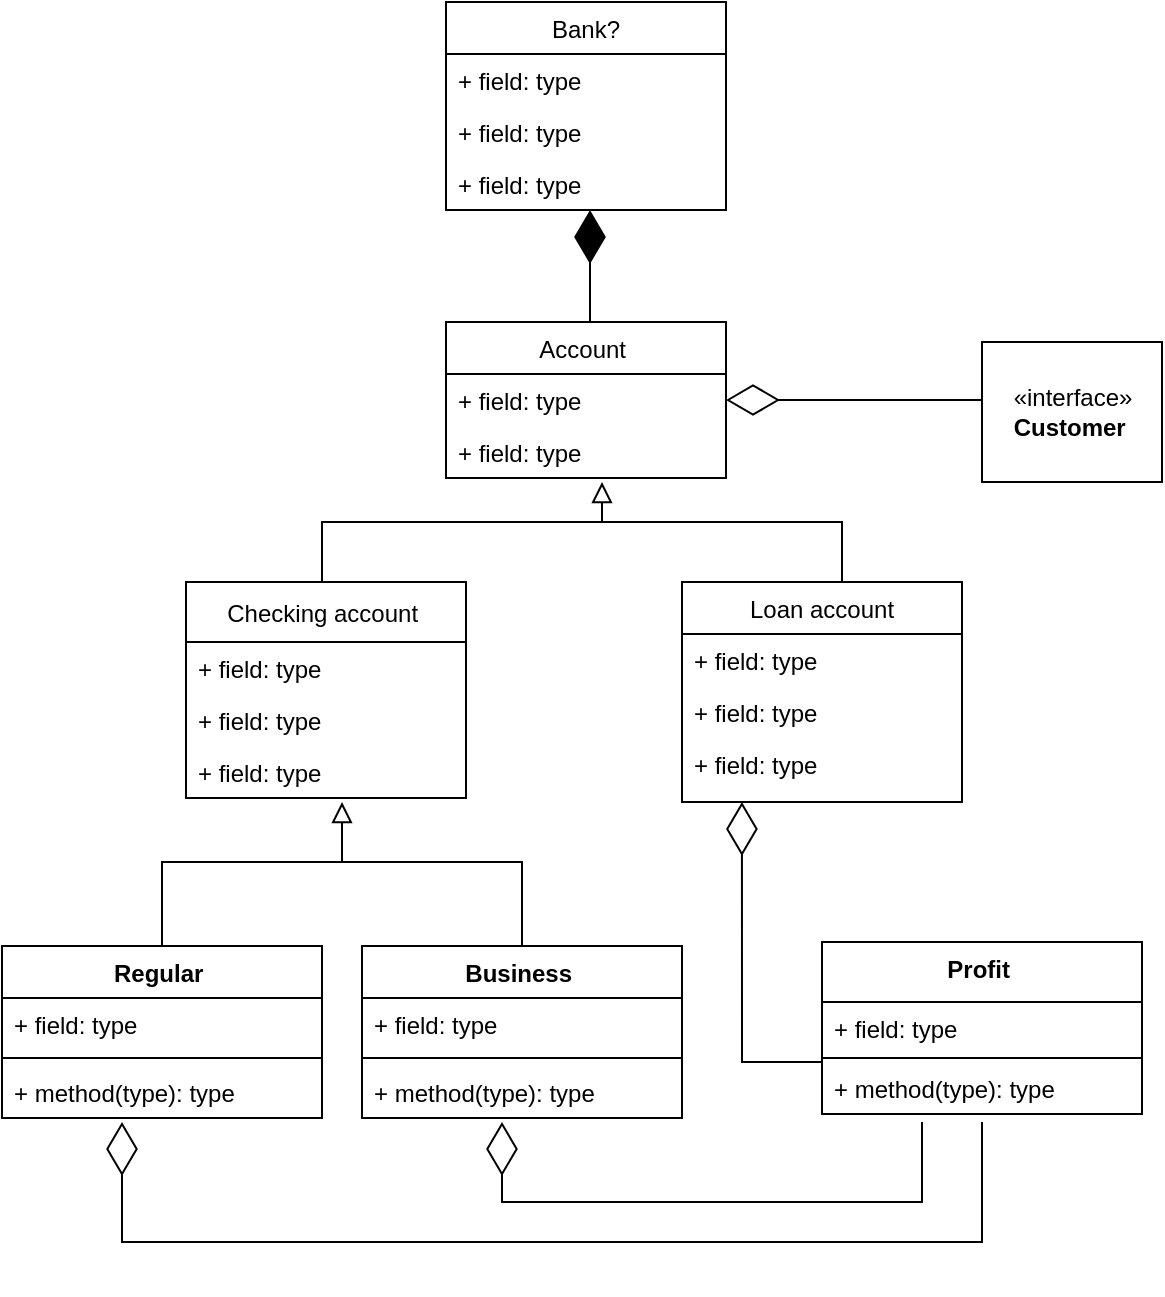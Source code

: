 <mxfile version="20.6.2" type="github"><diagram id="BQvr4F_fq-SrewPqAAn4" name="Page-1"><mxGraphModel dx="738" dy="659" grid="1" gridSize="10" guides="1" tooltips="1" connect="1" arrows="1" fold="1" page="1" pageScale="1" pageWidth="827" pageHeight="1169" math="0" shadow="0"><root><mxCell id="0"/><mxCell id="1" parent="0"/><mxCell id="8RC-pZGrrRI22A4Q_wSU-113" value="" style="endArrow=none;html=1;rounded=0;exitX=0.5;exitY=0;exitDx=0;exitDy=0;entryX=0.5;entryY=0;entryDx=0;entryDy=0;" edge="1" parent="1" source="8RC-pZGrrRI22A4Q_wSU-45" target="8RC-pZGrrRI22A4Q_wSU-49"><mxGeometry width="50" height="50" relative="1" as="geometry"><mxPoint x="320" y="460" as="sourcePoint"/><mxPoint x="370" y="410" as="targetPoint"/><Array as="points"><mxPoint x="200" y="510"/><mxPoint x="380" y="510"/></Array></mxGeometry></mxCell><mxCell id="8RC-pZGrrRI22A4Q_wSU-31" value="Account " style="swimlane;fontStyle=0;childLayout=stackLayout;horizontal=1;startSize=26;fillColor=none;horizontalStack=0;resizeParent=1;resizeParentMax=0;resizeLast=0;collapsible=1;marginBottom=0;" vertex="1" parent="1"><mxGeometry x="342" y="240" width="140" height="78" as="geometry"><mxRectangle x="290" y="880" width="100" height="80" as="alternateBounds"/></mxGeometry></mxCell><mxCell id="8RC-pZGrrRI22A4Q_wSU-32" value="+ field: type" style="text;strokeColor=none;fillColor=none;align=left;verticalAlign=top;spacingLeft=4;spacingRight=4;overflow=hidden;rotatable=0;points=[[0,0.5],[1,0.5]];portConstraint=eastwest;" vertex="1" parent="8RC-pZGrrRI22A4Q_wSU-31"><mxGeometry y="26" width="140" height="26" as="geometry"/></mxCell><mxCell id="8RC-pZGrrRI22A4Q_wSU-34" value="+ field: type" style="text;strokeColor=none;fillColor=none;align=left;verticalAlign=top;spacingLeft=4;spacingRight=4;overflow=hidden;rotatable=0;points=[[0,0.5],[1,0.5]];portConstraint=eastwest;" vertex="1" parent="8RC-pZGrrRI22A4Q_wSU-31"><mxGeometry y="52" width="140" height="26" as="geometry"/></mxCell><mxCell id="8RC-pZGrrRI22A4Q_wSU-35" value="«interface»&lt;br&gt;&lt;b&gt;Customer&amp;nbsp;&lt;/b&gt;" style="html=1;" vertex="1" parent="1"><mxGeometry x="610" y="250" width="90" height="70" as="geometry"/></mxCell><mxCell id="8RC-pZGrrRI22A4Q_wSU-37" value="Checking account " style="swimlane;fontStyle=0;childLayout=stackLayout;horizontal=1;startSize=30;fillColor=none;horizontalStack=0;resizeParent=1;resizeParentMax=0;resizeLast=0;collapsible=1;marginBottom=0;" vertex="1" parent="1"><mxGeometry x="212" y="370" width="140" height="108" as="geometry"/></mxCell><mxCell id="8RC-pZGrrRI22A4Q_wSU-38" value="+ field: type" style="text;strokeColor=none;fillColor=none;align=left;verticalAlign=top;spacingLeft=4;spacingRight=4;overflow=hidden;rotatable=0;points=[[0,0.5],[1,0.5]];portConstraint=eastwest;" vertex="1" parent="8RC-pZGrrRI22A4Q_wSU-37"><mxGeometry y="30" width="140" height="26" as="geometry"/></mxCell><mxCell id="8RC-pZGrrRI22A4Q_wSU-39" value="+ field: type" style="text;strokeColor=none;fillColor=none;align=left;verticalAlign=top;spacingLeft=4;spacingRight=4;overflow=hidden;rotatable=0;points=[[0,0.5],[1,0.5]];portConstraint=eastwest;" vertex="1" parent="8RC-pZGrrRI22A4Q_wSU-37"><mxGeometry y="56" width="140" height="26" as="geometry"/></mxCell><mxCell id="8RC-pZGrrRI22A4Q_wSU-40" value="+ field: type" style="text;strokeColor=none;fillColor=none;align=left;verticalAlign=top;spacingLeft=4;spacingRight=4;overflow=hidden;rotatable=0;points=[[0,0.5],[1,0.5]];portConstraint=eastwest;" vertex="1" parent="8RC-pZGrrRI22A4Q_wSU-37"><mxGeometry y="82" width="140" height="26" as="geometry"/></mxCell><mxCell id="8RC-pZGrrRI22A4Q_wSU-41" value="Loan account" style="swimlane;fontStyle=0;childLayout=stackLayout;horizontal=1;startSize=26;fillColor=none;horizontalStack=0;resizeParent=1;resizeParentMax=0;resizeLast=0;collapsible=1;marginBottom=0;" vertex="1" parent="1"><mxGeometry x="460" y="370" width="140" height="110" as="geometry"/></mxCell><mxCell id="8RC-pZGrrRI22A4Q_wSU-43" value="+ field: type" style="text;strokeColor=none;fillColor=none;align=left;verticalAlign=top;spacingLeft=4;spacingRight=4;overflow=hidden;rotatable=0;points=[[0,0.5],[1,0.5]];portConstraint=eastwest;" vertex="1" parent="8RC-pZGrrRI22A4Q_wSU-41"><mxGeometry y="26" width="140" height="26" as="geometry"/></mxCell><mxCell id="8RC-pZGrrRI22A4Q_wSU-42" value="+ field: type" style="text;strokeColor=none;fillColor=none;align=left;verticalAlign=top;spacingLeft=4;spacingRight=4;overflow=hidden;rotatable=0;points=[[0,0.5],[1,0.5]];portConstraint=eastwest;" vertex="1" parent="8RC-pZGrrRI22A4Q_wSU-41"><mxGeometry y="52" width="140" height="26" as="geometry"/></mxCell><mxCell id="8RC-pZGrrRI22A4Q_wSU-44" value="+ field: type" style="text;strokeColor=none;fillColor=none;align=left;verticalAlign=top;spacingLeft=4;spacingRight=4;overflow=hidden;rotatable=0;points=[[0,0.5],[1,0.5]];portConstraint=eastwest;" vertex="1" parent="8RC-pZGrrRI22A4Q_wSU-41"><mxGeometry y="78" width="140" height="32" as="geometry"/></mxCell><mxCell id="8RC-pZGrrRI22A4Q_wSU-45" value="Regular " style="swimlane;fontStyle=1;align=center;verticalAlign=top;childLayout=stackLayout;horizontal=1;startSize=26;horizontalStack=0;resizeParent=1;resizeParentMax=0;resizeLast=0;collapsible=1;marginBottom=0;" vertex="1" parent="1"><mxGeometry x="120" y="552" width="160" height="86" as="geometry"/></mxCell><mxCell id="8RC-pZGrrRI22A4Q_wSU-46" value="+ field: type" style="text;strokeColor=none;fillColor=none;align=left;verticalAlign=top;spacingLeft=4;spacingRight=4;overflow=hidden;rotatable=0;points=[[0,0.5],[1,0.5]];portConstraint=eastwest;" vertex="1" parent="8RC-pZGrrRI22A4Q_wSU-45"><mxGeometry y="26" width="160" height="26" as="geometry"/></mxCell><mxCell id="8RC-pZGrrRI22A4Q_wSU-47" value="" style="line;strokeWidth=1;fillColor=none;align=left;verticalAlign=middle;spacingTop=-1;spacingLeft=3;spacingRight=3;rotatable=0;labelPosition=right;points=[];portConstraint=eastwest;strokeColor=inherit;" vertex="1" parent="8RC-pZGrrRI22A4Q_wSU-45"><mxGeometry y="52" width="160" height="8" as="geometry"/></mxCell><mxCell id="8RC-pZGrrRI22A4Q_wSU-48" value="+ method(type): type" style="text;strokeColor=none;fillColor=none;align=left;verticalAlign=top;spacingLeft=4;spacingRight=4;overflow=hidden;rotatable=0;points=[[0,0.5],[1,0.5]];portConstraint=eastwest;" vertex="1" parent="8RC-pZGrrRI22A4Q_wSU-45"><mxGeometry y="60" width="160" height="26" as="geometry"/></mxCell><mxCell id="8RC-pZGrrRI22A4Q_wSU-49" value="Business " style="swimlane;fontStyle=1;align=center;verticalAlign=top;childLayout=stackLayout;horizontal=1;startSize=26;horizontalStack=0;resizeParent=1;resizeParentMax=0;resizeLast=0;collapsible=1;marginBottom=0;" vertex="1" parent="1"><mxGeometry x="300" y="552" width="160" height="86" as="geometry"/></mxCell><mxCell id="8RC-pZGrrRI22A4Q_wSU-50" value="+ field: type" style="text;strokeColor=none;fillColor=none;align=left;verticalAlign=top;spacingLeft=4;spacingRight=4;overflow=hidden;rotatable=0;points=[[0,0.5],[1,0.5]];portConstraint=eastwest;" vertex="1" parent="8RC-pZGrrRI22A4Q_wSU-49"><mxGeometry y="26" width="160" height="26" as="geometry"/></mxCell><mxCell id="8RC-pZGrrRI22A4Q_wSU-51" value="" style="line;strokeWidth=1;fillColor=none;align=left;verticalAlign=middle;spacingTop=-1;spacingLeft=3;spacingRight=3;rotatable=0;labelPosition=right;points=[];portConstraint=eastwest;strokeColor=inherit;" vertex="1" parent="8RC-pZGrrRI22A4Q_wSU-49"><mxGeometry y="52" width="160" height="8" as="geometry"/></mxCell><mxCell id="8RC-pZGrrRI22A4Q_wSU-52" value="+ method(type): type" style="text;strokeColor=none;fillColor=none;align=left;verticalAlign=top;spacingLeft=4;spacingRight=4;overflow=hidden;rotatable=0;points=[[0,0.5],[1,0.5]];portConstraint=eastwest;" vertex="1" parent="8RC-pZGrrRI22A4Q_wSU-49"><mxGeometry y="60" width="160" height="26" as="geometry"/></mxCell><mxCell id="8RC-pZGrrRI22A4Q_wSU-53" value="Profit " style="swimlane;fontStyle=1;align=center;verticalAlign=top;childLayout=stackLayout;horizontal=1;startSize=30;horizontalStack=0;resizeParent=1;resizeParentMax=0;resizeLast=0;collapsible=1;marginBottom=0;" vertex="1" parent="1"><mxGeometry x="530" y="550" width="160" height="86" as="geometry"/></mxCell><mxCell id="8RC-pZGrrRI22A4Q_wSU-54" value="+ field: type" style="text;strokeColor=none;fillColor=none;align=left;verticalAlign=top;spacingLeft=4;spacingRight=4;overflow=hidden;rotatable=0;points=[[0,0.5],[1,0.5]];portConstraint=eastwest;" vertex="1" parent="8RC-pZGrrRI22A4Q_wSU-53"><mxGeometry y="30" width="160" height="26" as="geometry"/></mxCell><mxCell id="8RC-pZGrrRI22A4Q_wSU-55" value="" style="line;strokeWidth=1;fillColor=none;align=left;verticalAlign=middle;spacingTop=-1;spacingLeft=3;spacingRight=3;rotatable=0;labelPosition=right;points=[];portConstraint=eastwest;strokeColor=inherit;" vertex="1" parent="8RC-pZGrrRI22A4Q_wSU-53"><mxGeometry y="56" width="160" height="4" as="geometry"/></mxCell><mxCell id="8RC-pZGrrRI22A4Q_wSU-56" value="+ method(type): type" style="text;strokeColor=none;fillColor=none;align=left;verticalAlign=top;spacingLeft=4;spacingRight=4;overflow=hidden;rotatable=0;points=[[0,0.5],[1,0.5]];portConstraint=eastwest;" vertex="1" parent="8RC-pZGrrRI22A4Q_wSU-53"><mxGeometry y="60" width="160" height="26" as="geometry"/></mxCell><mxCell id="8RC-pZGrrRI22A4Q_wSU-76" value="Bank?" style="swimlane;fontStyle=0;childLayout=stackLayout;horizontal=1;startSize=26;fillColor=none;horizontalStack=0;resizeParent=1;resizeParentMax=0;resizeLast=0;collapsible=1;marginBottom=0;" vertex="1" parent="1"><mxGeometry x="342" y="80" width="140" height="104" as="geometry"/></mxCell><mxCell id="8RC-pZGrrRI22A4Q_wSU-77" value="+ field: type" style="text;strokeColor=none;fillColor=none;align=left;verticalAlign=top;spacingLeft=4;spacingRight=4;overflow=hidden;rotatable=0;points=[[0,0.5],[1,0.5]];portConstraint=eastwest;" vertex="1" parent="8RC-pZGrrRI22A4Q_wSU-76"><mxGeometry y="26" width="140" height="26" as="geometry"/></mxCell><mxCell id="8RC-pZGrrRI22A4Q_wSU-78" value="+ field: type" style="text;strokeColor=none;fillColor=none;align=left;verticalAlign=top;spacingLeft=4;spacingRight=4;overflow=hidden;rotatable=0;points=[[0,0.5],[1,0.5]];portConstraint=eastwest;" vertex="1" parent="8RC-pZGrrRI22A4Q_wSU-76"><mxGeometry y="52" width="140" height="26" as="geometry"/></mxCell><mxCell id="8RC-pZGrrRI22A4Q_wSU-79" value="+ field: type" style="text;strokeColor=none;fillColor=none;align=left;verticalAlign=top;spacingLeft=4;spacingRight=4;overflow=hidden;rotatable=0;points=[[0,0.5],[1,0.5]];portConstraint=eastwest;" vertex="1" parent="8RC-pZGrrRI22A4Q_wSU-76"><mxGeometry y="78" width="140" height="26" as="geometry"/></mxCell><mxCell id="8RC-pZGrrRI22A4Q_wSU-83" value="" style="endArrow=diamondThin;endFill=0;endSize=24;html=1;rounded=0;" edge="1" parent="1"><mxGeometry width="160" relative="1" as="geometry"><mxPoint x="610" y="640" as="sourcePoint"/><mxPoint x="180" y="640" as="targetPoint"/><Array as="points"><mxPoint x="610" y="700"/><mxPoint x="180" y="700"/></Array></mxGeometry></mxCell><mxCell id="8RC-pZGrrRI22A4Q_wSU-107" value="" style="endArrow=diamondThin;endFill=0;endSize=24;html=1;rounded=0;entryX=1;entryY=0.5;entryDx=0;entryDy=0;" edge="1" parent="1" target="8RC-pZGrrRI22A4Q_wSU-32"><mxGeometry width="160" relative="1" as="geometry"><mxPoint x="610" y="279" as="sourcePoint"/><mxPoint x="600" y="305" as="targetPoint"/><Array as="points"/></mxGeometry></mxCell><mxCell id="8RC-pZGrrRI22A4Q_wSU-118" value="" style="endArrow=diamondThin;endFill=1;endSize=24;html=1;rounded=0;" edge="1" parent="1"><mxGeometry width="160" relative="1" as="geometry"><mxPoint x="414" y="240" as="sourcePoint"/><mxPoint x="414" y="184" as="targetPoint"/></mxGeometry></mxCell><mxCell id="8RC-pZGrrRI22A4Q_wSU-126" value="" style="endArrow=none;html=1;rounded=0;" edge="1" parent="1"><mxGeometry width="50" height="50" relative="1" as="geometry"><mxPoint x="280" y="370" as="sourcePoint"/><mxPoint x="540" y="370" as="targetPoint"/><Array as="points"><mxPoint x="280" y="340"/><mxPoint x="540" y="340"/></Array></mxGeometry></mxCell><mxCell id="8RC-pZGrrRI22A4Q_wSU-129" value="" style="endArrow=block;html=1;rounded=0;align=center;verticalAlign=bottom;endFill=0;labelBackgroundColor=none;endSize=8;" edge="1" parent="1"><mxGeometry x="-1" y="-10" relative="1" as="geometry"><mxPoint x="290" y="510" as="sourcePoint"/><mxPoint x="290" y="480" as="targetPoint"/><mxPoint x="-10" y="10" as="offset"/></mxGeometry></mxCell><mxCell id="8RC-pZGrrRI22A4Q_wSU-131" value="" style="endArrow=block;html=1;rounded=0;align=center;verticalAlign=bottom;endFill=0;labelBackgroundColor=none;endSize=8;" edge="1" parent="1"><mxGeometry x="-1" y="-22" relative="1" as="geometry"><mxPoint x="420" y="340" as="sourcePoint"/><mxPoint x="420" y="320" as="targetPoint"/><mxPoint x="-2" y="10" as="offset"/></mxGeometry></mxCell><mxCell id="8RC-pZGrrRI22A4Q_wSU-137" value="" style="endArrow=diamondThin;endFill=0;endSize=24;html=1;rounded=0;" edge="1" parent="1"><mxGeometry width="160" relative="1" as="geometry"><mxPoint x="580" y="640" as="sourcePoint"/><mxPoint x="370" y="640" as="targetPoint"/><Array as="points"><mxPoint x="580" y="680"/><mxPoint x="370" y="680"/></Array></mxGeometry></mxCell><mxCell id="8RC-pZGrrRI22A4Q_wSU-138" value="" style="endArrow=diamondThin;endFill=0;endSize=24;html=1;rounded=0;exitX=0;exitY=1;exitDx=0;exitDy=0;exitPerimeter=0;entryX=0.214;entryY=1;entryDx=0;entryDy=0;entryPerimeter=0;" edge="1" parent="1" source="8RC-pZGrrRI22A4Q_wSU-55" target="8RC-pZGrrRI22A4Q_wSU-44"><mxGeometry width="160" relative="1" as="geometry"><mxPoint x="490" y="660" as="sourcePoint"/><mxPoint x="490" y="490" as="targetPoint"/><Array as="points"><mxPoint x="490" y="610"/></Array></mxGeometry></mxCell></root></mxGraphModel></diagram></mxfile>